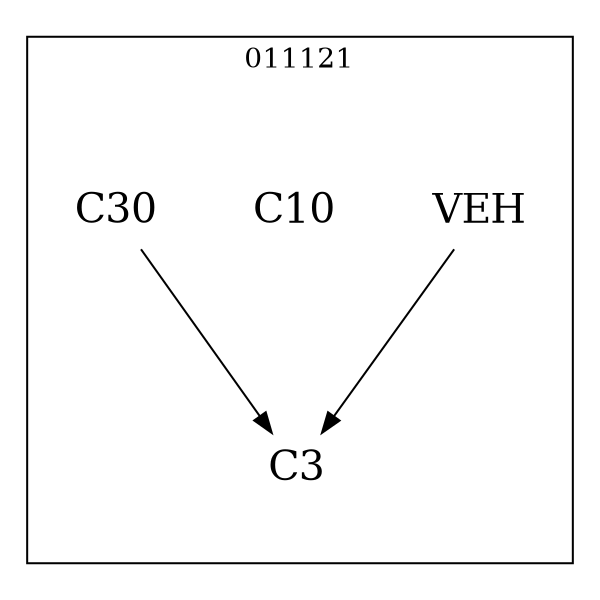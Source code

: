 strict digraph DAGS {
	size = "4,4!" ; ratio ="fill"; subgraph cluster_0{
			labeldoc = "t";
			label = "011121";node	[label= VEH, shape = plaintext, fontsize=20] VEH;node	[label= C3, shape = plaintext, fontsize=20] C3;node	[label= C10, shape = plaintext, fontsize=20] C10;node	[label= C30, shape = plaintext, fontsize=20] C30;
VEH->C3;
C30->C3;
	}}